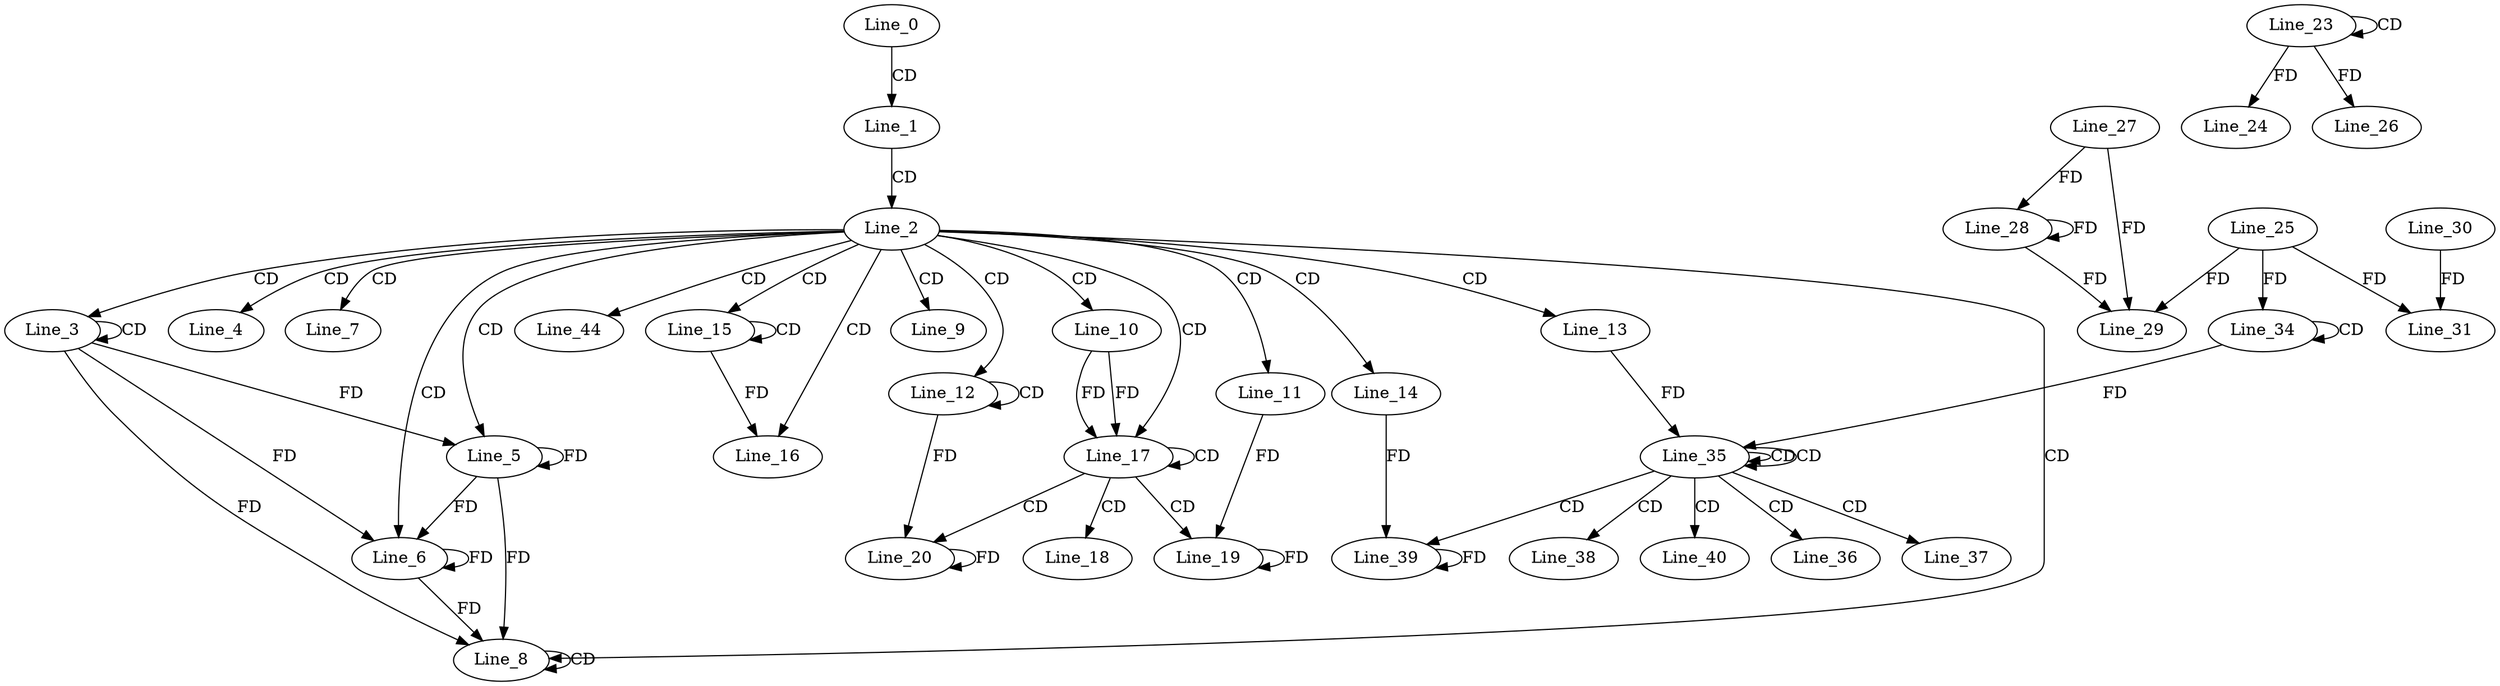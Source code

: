 digraph G {
  Line_0;
  Line_1;
  Line_2;
  Line_3;
  Line_3;
  Line_4;
  Line_5;
  Line_5;
  Line_6;
  Line_6;
  Line_7;
  Line_8;
  Line_8;
  Line_9;
  Line_10;
  Line_11;
  Line_12;
  Line_12;
  Line_13;
  Line_14;
  Line_15;
  Line_15;
  Line_16;
  Line_17;
  Line_17;
  Line_18;
  Line_19;
  Line_20;
  Line_23;
  Line_23;
  Line_24;
  Line_26;
  Line_27;
  Line_28;
  Line_25;
  Line_29;
  Line_29;
  Line_31;
  Line_30;
  Line_31;
  Line_34;
  Line_34;
  Line_35;
  Line_35;
  Line_35;
  Line_36;
  Line_37;
  Line_38;
  Line_39;
  Line_40;
  Line_44;
  Line_0 -> Line_1 [ label="CD" ];
  Line_1 -> Line_2 [ label="CD" ];
  Line_2 -> Line_3 [ label="CD" ];
  Line_3 -> Line_3 [ label="CD" ];
  Line_2 -> Line_4 [ label="CD" ];
  Line_2 -> Line_5 [ label="CD" ];
  Line_3 -> Line_5 [ label="FD" ];
  Line_5 -> Line_5 [ label="FD" ];
  Line_2 -> Line_6 [ label="CD" ];
  Line_3 -> Line_6 [ label="FD" ];
  Line_5 -> Line_6 [ label="FD" ];
  Line_6 -> Line_6 [ label="FD" ];
  Line_2 -> Line_7 [ label="CD" ];
  Line_2 -> Line_8 [ label="CD" ];
  Line_8 -> Line_8 [ label="CD" ];
  Line_3 -> Line_8 [ label="FD" ];
  Line_5 -> Line_8 [ label="FD" ];
  Line_6 -> Line_8 [ label="FD" ];
  Line_2 -> Line_9 [ label="CD" ];
  Line_2 -> Line_10 [ label="CD" ];
  Line_2 -> Line_11 [ label="CD" ];
  Line_2 -> Line_12 [ label="CD" ];
  Line_12 -> Line_12 [ label="CD" ];
  Line_2 -> Line_13 [ label="CD" ];
  Line_2 -> Line_14 [ label="CD" ];
  Line_2 -> Line_15 [ label="CD" ];
  Line_15 -> Line_15 [ label="CD" ];
  Line_2 -> Line_16 [ label="CD" ];
  Line_15 -> Line_16 [ label="FD" ];
  Line_2 -> Line_17 [ label="CD" ];
  Line_10 -> Line_17 [ label="FD" ];
  Line_17 -> Line_17 [ label="CD" ];
  Line_10 -> Line_17 [ label="FD" ];
  Line_17 -> Line_18 [ label="CD" ];
  Line_17 -> Line_19 [ label="CD" ];
  Line_11 -> Line_19 [ label="FD" ];
  Line_19 -> Line_19 [ label="FD" ];
  Line_17 -> Line_20 [ label="CD" ];
  Line_12 -> Line_20 [ label="FD" ];
  Line_20 -> Line_20 [ label="FD" ];
  Line_23 -> Line_23 [ label="CD" ];
  Line_23 -> Line_24 [ label="FD" ];
  Line_23 -> Line_26 [ label="FD" ];
  Line_27 -> Line_28 [ label="FD" ];
  Line_28 -> Line_28 [ label="FD" ];
  Line_25 -> Line_29 [ label="FD" ];
  Line_27 -> Line_29 [ label="FD" ];
  Line_28 -> Line_29 [ label="FD" ];
  Line_25 -> Line_31 [ label="FD" ];
  Line_30 -> Line_31 [ label="FD" ];
  Line_34 -> Line_34 [ label="CD" ];
  Line_25 -> Line_34 [ label="FD" ];
  Line_35 -> Line_35 [ label="CD" ];
  Line_35 -> Line_35 [ label="CD" ];
  Line_34 -> Line_35 [ label="FD" ];
  Line_13 -> Line_35 [ label="FD" ];
  Line_35 -> Line_36 [ label="CD" ];
  Line_35 -> Line_37 [ label="CD" ];
  Line_35 -> Line_38 [ label="CD" ];
  Line_35 -> Line_39 [ label="CD" ];
  Line_14 -> Line_39 [ label="FD" ];
  Line_39 -> Line_39 [ label="FD" ];
  Line_35 -> Line_40 [ label="CD" ];
  Line_2 -> Line_44 [ label="CD" ];
}
